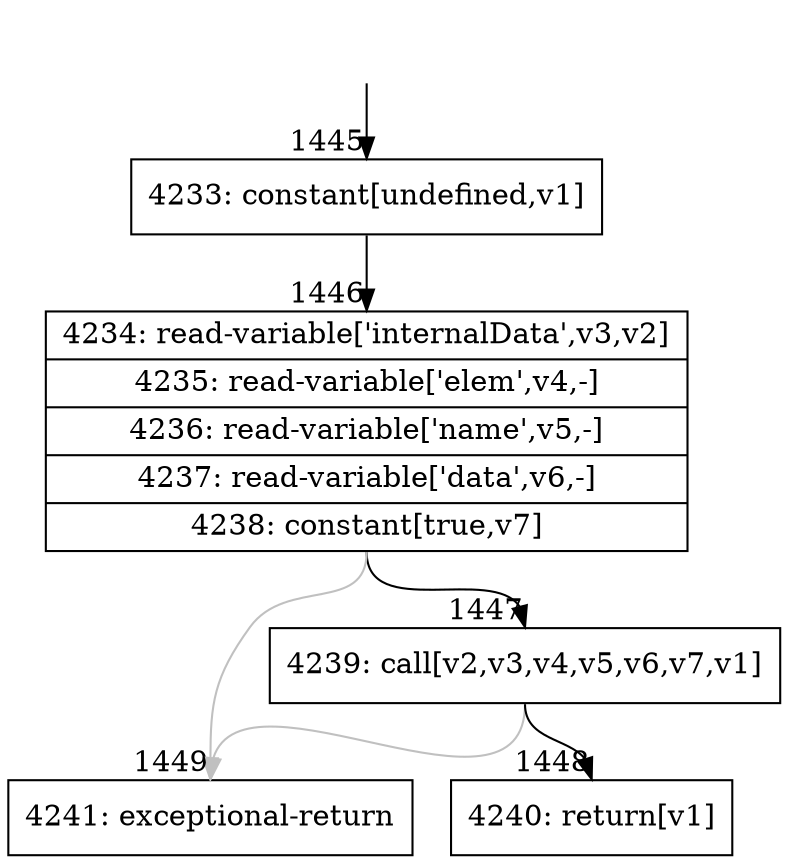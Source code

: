 digraph {
rankdir="TD"
BB_entry97[shape=none,label=""];
BB_entry97 -> BB1445 [tailport=s, headport=n, headlabel="    1445"]
BB1445 [shape=record label="{4233: constant[undefined,v1]}" ] 
BB1445 -> BB1446 [tailport=s, headport=n, headlabel="      1446"]
BB1446 [shape=record label="{4234: read-variable['internalData',v3,v2]|4235: read-variable['elem',v4,-]|4236: read-variable['name',v5,-]|4237: read-variable['data',v6,-]|4238: constant[true,v7]}" ] 
BB1446 -> BB1447 [tailport=s, headport=n, headlabel="      1447"]
BB1446 -> BB1449 [tailport=s, headport=n, color=gray, headlabel="      1449"]
BB1447 [shape=record label="{4239: call[v2,v3,v4,v5,v6,v7,v1]}" ] 
BB1447 -> BB1448 [tailport=s, headport=n, headlabel="      1448"]
BB1447 -> BB1449 [tailport=s, headport=n, color=gray]
BB1448 [shape=record label="{4240: return[v1]}" ] 
BB1449 [shape=record label="{4241: exceptional-return}" ] 
}
